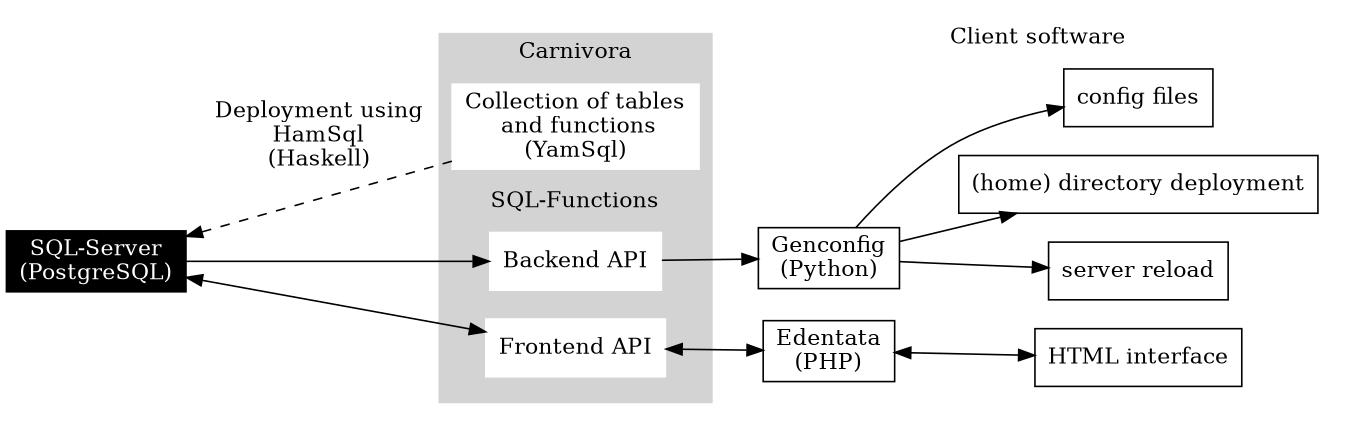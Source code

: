 digraph G {
    rankdir="LR"
    rank="same"
    size="9,9"
    node [shape="box"]
    edge [dir="both"]
    
    subgraph cluster_carnivora {
        label = "Carnivora";
        style = filled;
        color = lightgrey;
        node [style=filled,color=white];

        yamsql [label="Collection of tables\n and functions\n(YamSql)"]
        subgraph cluster_functions {
            label = "SQL-Functions"
            api_backend [label="Backend API"]
            api_frontend [label="Frontend API"]
        }
    }

    subgraph cluster_client {
        label = "Client software"
        color=invis; // hide cluster border

        genconfig [label="Genconfig\n(Python)"]
        edentata [label="Edentata\n(PHP)"]

        reload [label="server reload"]
        dir_depl [label="(home) directory deployment"]
        config [label="config files"]

        html_interface [label="HTML interface"]
    }

    server [label="SQL-Server\n(PostgreSQL)", style=filled,color="black",fontcolor="white"];

    yamsql -> server [label="Deployment using\nHamSql\n(Haskell)", style=dashed, dir="forward", shape=box]

    server -> api_backend [dir="forward"]
    api_backend -> genconfig [dir="forward"]
    server -> api_frontend -> edentata

    genconfig -> config [dir="forward"]
    genconfig -> reload [dir="forward"]
    genconfig -> dir_depl [dir="forward"]

    edentata -> html_interface
}

